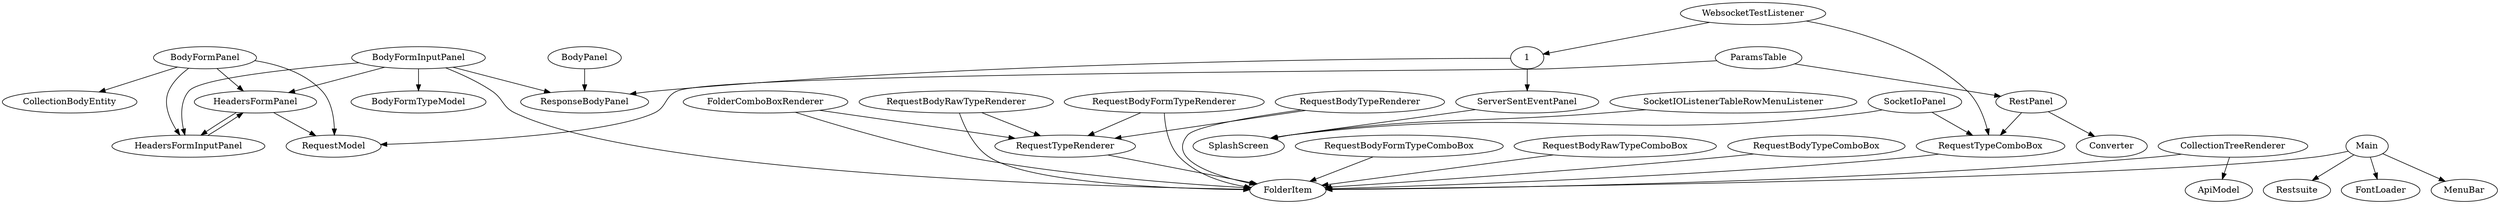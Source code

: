digraph "graphe de dépendances" {
"BodyFormPanel" -> "CollectionBodyEntity"
"BodyFormPanel" -> "HeadersFormPanel"
"BodyFormPanel" -> "HeadersFormInputPanel"
"BodyFormPanel" -> "RequestModel"
"1" -> "ResponseBodyPanel"
"1" -> "ServerSentEventPanel"
"ServerSentEventPanel" -> "SplashScreen"
"CollectionTreeRenderer" -> "ApiModel"
"CollectionTreeRenderer" -> "FolderItem"
"HeadersFormPanel" -> "RequestModel"
"HeadersFormPanel" -> "HeadersFormInputPanel"
"HeadersFormInputPanel" -> "HeadersFormPanel"
"RestPanel" -> "RequestTypeComboBox"
"RestPanel" -> "Converter"
"RequestBodyTypeRenderer" -> "RequestTypeRenderer"
"RequestBodyTypeRenderer" -> "FolderItem"
"FolderComboBoxRenderer" -> "RequestTypeRenderer"
"FolderComboBoxRenderer" -> "FolderItem"
"Main" -> "MenuBar"
"Main" -> "Restsuite"
"Main" -> "FolderItem"
"Main" -> "FontLoader"
"RequestBodyFormTypeComboBox" -> "FolderItem"
"RequestBodyRawTypeRenderer" -> "RequestTypeRenderer"
"RequestBodyRawTypeRenderer" -> "FolderItem"
"RequestTypeRenderer" -> "FolderItem"
"RequestTypeComboBox" -> "FolderItem"
"SocketIoPanel" -> "RequestTypeComboBox"
"SocketIoPanel" -> "SplashScreen"
"BodyFormInputPanel" -> "HeadersFormPanel"
"BodyFormInputPanel" -> "ResponseBodyPanel"
"BodyFormInputPanel" -> "FolderItem"
"BodyFormInputPanel" -> "HeadersFormInputPanel"
"BodyFormInputPanel" -> "BodyFormTypeModel"
"ParamsTable" -> "RequestModel"
"ParamsTable" -> "RestPanel"
"BodyPanel" -> "ResponseBodyPanel"
"SocketIOListenerTableRowMenuListener" -> "SplashScreen"
"RequestBodyRawTypeComboBox" -> "FolderItem"
"WebsocketTestListener" -> "RequestTypeComboBox"
"WebsocketTestListener" -> "1"
"RequestBodyFormTypeRenderer" -> "RequestTypeRenderer"
"RequestBodyFormTypeRenderer" -> "FolderItem"
"RequestBodyTypeComboBox" -> "FolderItem"
}
